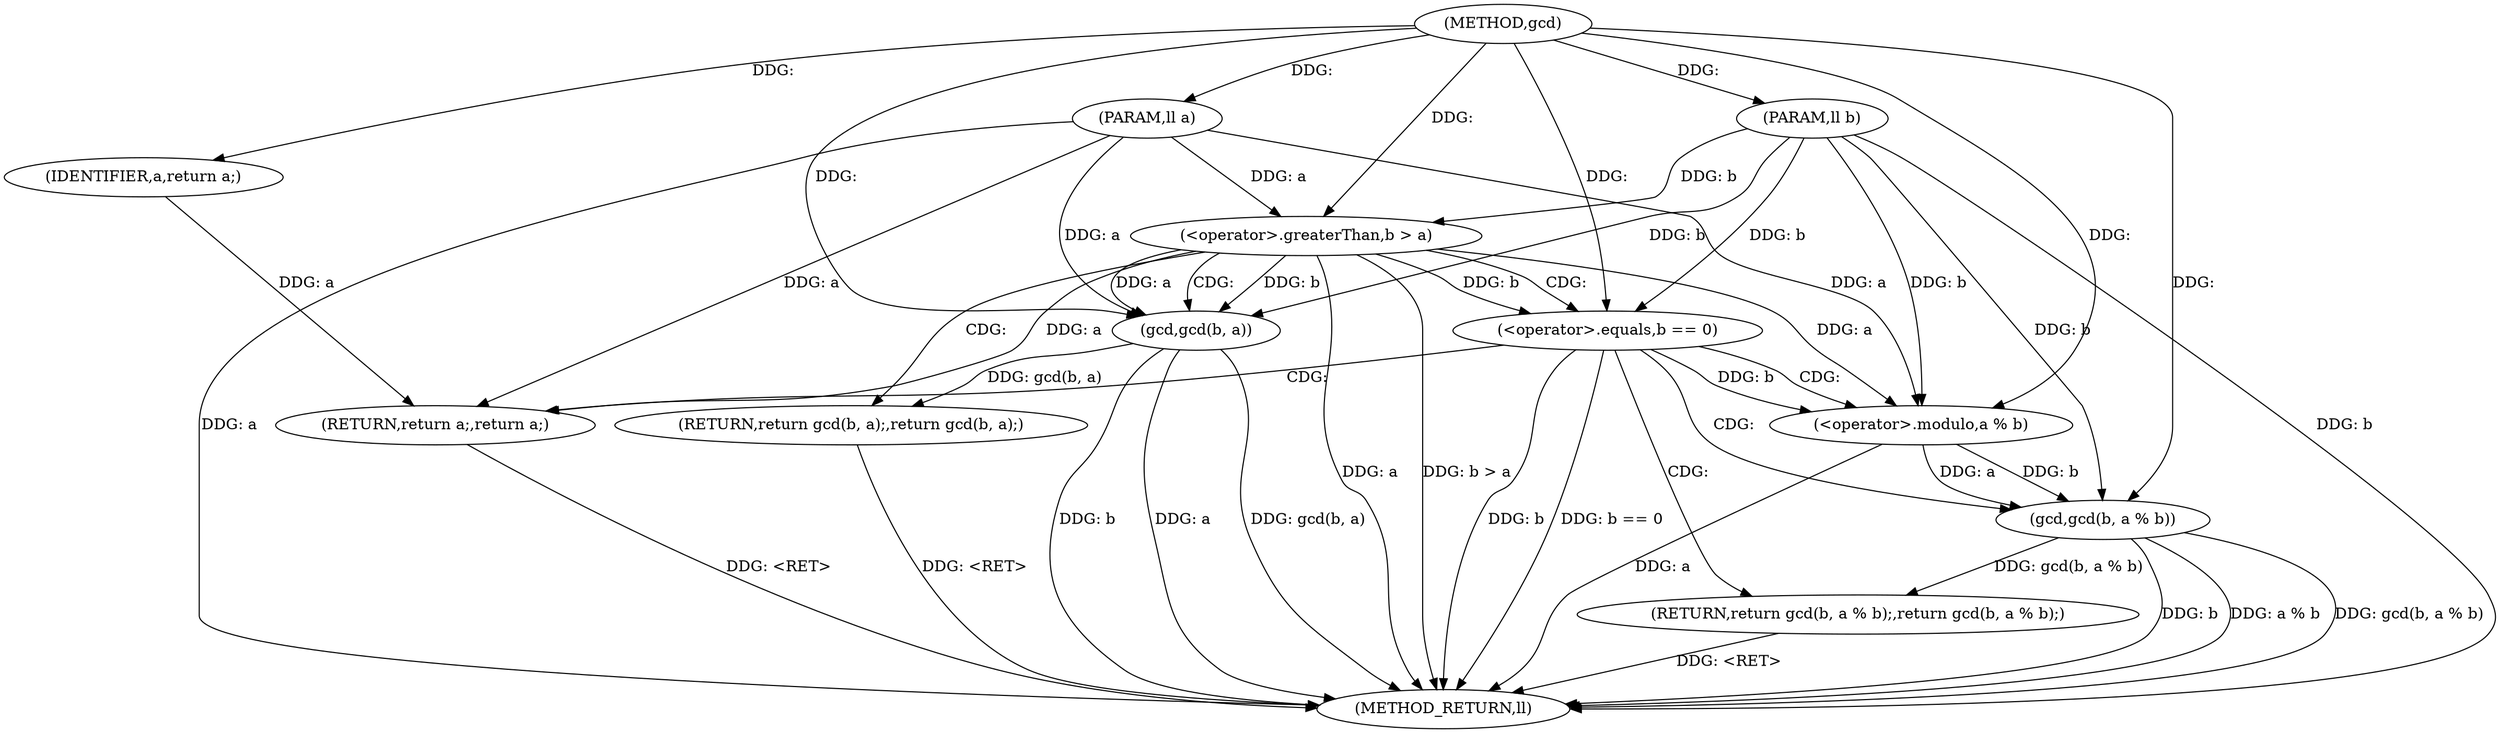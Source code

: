 digraph "gcd" {  
"1000855" [label = "(METHOD,gcd)" ]
"1000881" [label = "(METHOD_RETURN,ll)" ]
"1000856" [label = "(PARAM,ll a)" ]
"1000857" [label = "(PARAM,ll b)" ]
"1000875" [label = "(RETURN,return gcd(b, a % b);,return gcd(b, a % b);)" ]
"1000860" [label = "(<operator>.greaterThan,b > a)" ]
"1000869" [label = "(<operator>.equals,b == 0)" ]
"1000876" [label = "(gcd,gcd(b, a % b))" ]
"1000864" [label = "(RETURN,return gcd(b, a);,return gcd(b, a);)" ]
"1000873" [label = "(RETURN,return a;,return a;)" ]
"1000865" [label = "(gcd,gcd(b, a))" ]
"1000874" [label = "(IDENTIFIER,a,return a;)" ]
"1000878" [label = "(<operator>.modulo,a % b)" ]
  "1000856" -> "1000881"  [ label = "DDG: a"] 
  "1000857" -> "1000881"  [ label = "DDG: b"] 
  "1000860" -> "1000881"  [ label = "DDG: a"] 
  "1000860" -> "1000881"  [ label = "DDG: b > a"] 
  "1000869" -> "1000881"  [ label = "DDG: b"] 
  "1000869" -> "1000881"  [ label = "DDG: b == 0"] 
  "1000876" -> "1000881"  [ label = "DDG: b"] 
  "1000878" -> "1000881"  [ label = "DDG: a"] 
  "1000876" -> "1000881"  [ label = "DDG: a % b"] 
  "1000876" -> "1000881"  [ label = "DDG: gcd(b, a % b)"] 
  "1000865" -> "1000881"  [ label = "DDG: b"] 
  "1000865" -> "1000881"  [ label = "DDG: a"] 
  "1000865" -> "1000881"  [ label = "DDG: gcd(b, a)"] 
  "1000864" -> "1000881"  [ label = "DDG: <RET>"] 
  "1000875" -> "1000881"  [ label = "DDG: <RET>"] 
  "1000873" -> "1000881"  [ label = "DDG: <RET>"] 
  "1000855" -> "1000856"  [ label = "DDG: "] 
  "1000855" -> "1000857"  [ label = "DDG: "] 
  "1000876" -> "1000875"  [ label = "DDG: gcd(b, a % b)"] 
  "1000857" -> "1000860"  [ label = "DDG: b"] 
  "1000855" -> "1000860"  [ label = "DDG: "] 
  "1000856" -> "1000860"  [ label = "DDG: a"] 
  "1000865" -> "1000864"  [ label = "DDG: gcd(b, a)"] 
  "1000860" -> "1000869"  [ label = "DDG: b"] 
  "1000857" -> "1000869"  [ label = "DDG: b"] 
  "1000855" -> "1000869"  [ label = "DDG: "] 
  "1000874" -> "1000873"  [ label = "DDG: a"] 
  "1000860" -> "1000873"  [ label = "DDG: a"] 
  "1000856" -> "1000873"  [ label = "DDG: a"] 
  "1000878" -> "1000876"  [ label = "DDG: b"] 
  "1000857" -> "1000876"  [ label = "DDG: b"] 
  "1000855" -> "1000876"  [ label = "DDG: "] 
  "1000878" -> "1000876"  [ label = "DDG: a"] 
  "1000855" -> "1000874"  [ label = "DDG: "] 
  "1000860" -> "1000878"  [ label = "DDG: a"] 
  "1000856" -> "1000878"  [ label = "DDG: a"] 
  "1000855" -> "1000878"  [ label = "DDG: "] 
  "1000869" -> "1000878"  [ label = "DDG: b"] 
  "1000857" -> "1000878"  [ label = "DDG: b"] 
  "1000860" -> "1000865"  [ label = "DDG: b"] 
  "1000857" -> "1000865"  [ label = "DDG: b"] 
  "1000855" -> "1000865"  [ label = "DDG: "] 
  "1000860" -> "1000865"  [ label = "DDG: a"] 
  "1000856" -> "1000865"  [ label = "DDG: a"] 
  "1000860" -> "1000869"  [ label = "CDG: "] 
  "1000860" -> "1000865"  [ label = "CDG: "] 
  "1000860" -> "1000864"  [ label = "CDG: "] 
  "1000869" -> "1000873"  [ label = "CDG: "] 
  "1000869" -> "1000875"  [ label = "CDG: "] 
  "1000869" -> "1000876"  [ label = "CDG: "] 
  "1000869" -> "1000878"  [ label = "CDG: "] 
}
